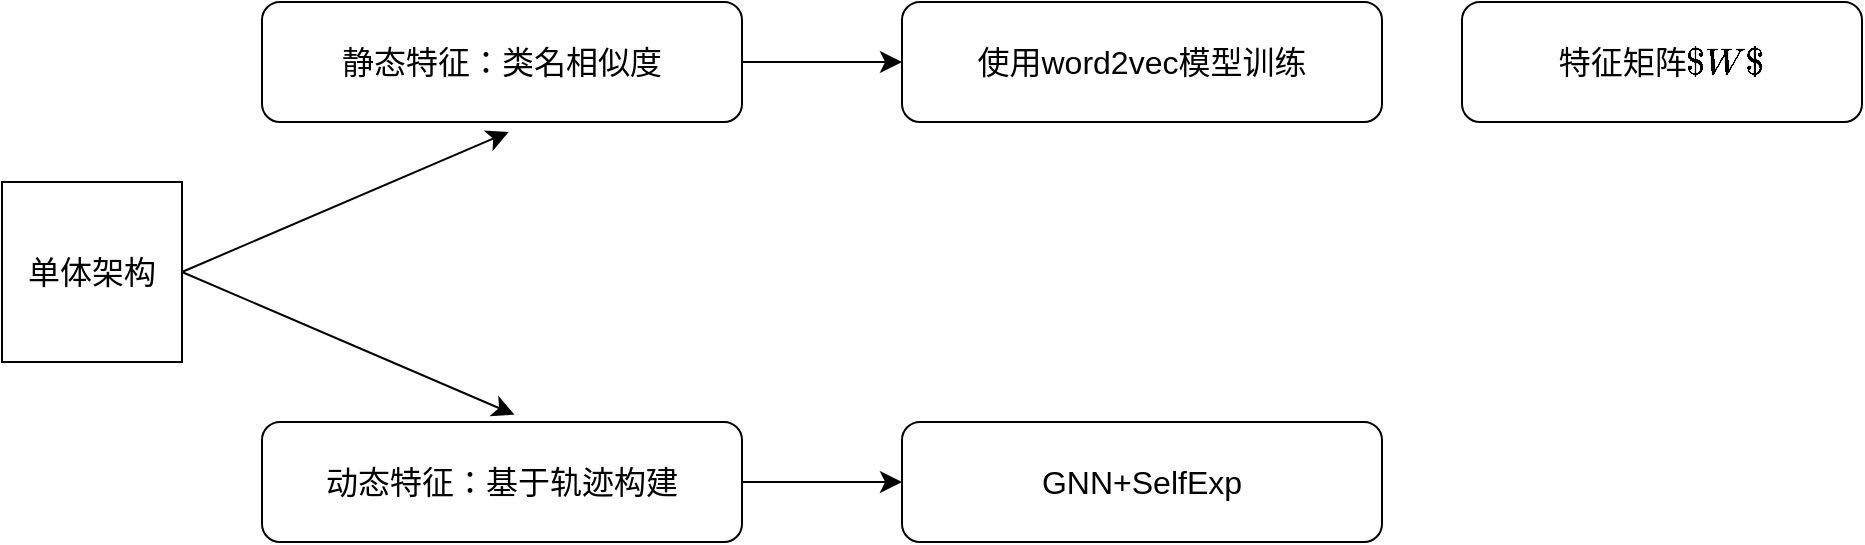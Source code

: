 <mxfile version="21.3.7" type="github">
  <diagram name="第 1 页" id="F_FN7IBZuOVjXzTydqT_">
    <mxGraphModel dx="2120" dy="1914" grid="1" gridSize="10" guides="1" tooltips="1" connect="1" arrows="1" fold="1" page="0" pageScale="1" pageWidth="4681" pageHeight="3300" math="0" shadow="0">
      <root>
        <mxCell id="0" />
        <mxCell id="1" parent="0" />
        <mxCell id="sz6CsE-mwLUf9pzoD_eq-1" value="单体架构" style="whiteSpace=wrap;html=1;aspect=fixed;fontSize=16;" vertex="1" parent="1">
          <mxGeometry x="-570" y="-740" width="90" height="90" as="geometry" />
        </mxCell>
        <mxCell id="sz6CsE-mwLUf9pzoD_eq-2" value="静态特征：类名相似度" style="rounded=1;whiteSpace=wrap;html=1;fontSize=16;" vertex="1" parent="1">
          <mxGeometry x="-440" y="-830" width="240" height="60" as="geometry" />
        </mxCell>
        <mxCell id="sz6CsE-mwLUf9pzoD_eq-3" value="动态特征：基于轨迹构建" style="rounded=1;whiteSpace=wrap;html=1;fontSize=16;" vertex="1" parent="1">
          <mxGeometry x="-440" y="-620" width="240" height="60" as="geometry" />
        </mxCell>
        <mxCell id="sz6CsE-mwLUf9pzoD_eq-4" value="使用word2vec模型训练" style="rounded=1;whiteSpace=wrap;html=1;fontSize=16;" vertex="1" parent="1">
          <mxGeometry x="-120" y="-830" width="240" height="60" as="geometry" />
        </mxCell>
        <mxCell id="sz6CsE-mwLUf9pzoD_eq-5" value="GNN+SelfExp" style="rounded=1;whiteSpace=wrap;html=1;fontSize=16;" vertex="1" parent="1">
          <mxGeometry x="-120" y="-620" width="240" height="60" as="geometry" />
        </mxCell>
        <mxCell id="sz6CsE-mwLUf9pzoD_eq-6" value="" style="endArrow=classic;html=1;rounded=0;fontSize=12;startSize=8;endSize=8;curved=1;exitX=1;exitY=0.5;exitDx=0;exitDy=0;entryX=0.514;entryY=1.083;entryDx=0;entryDy=0;entryPerimeter=0;" edge="1" parent="1" source="sz6CsE-mwLUf9pzoD_eq-1" target="sz6CsE-mwLUf9pzoD_eq-2">
          <mxGeometry width="50" height="50" relative="1" as="geometry">
            <mxPoint x="-230" y="-560" as="sourcePoint" />
            <mxPoint x="-180" y="-610" as="targetPoint" />
          </mxGeometry>
        </mxCell>
        <mxCell id="sz6CsE-mwLUf9pzoD_eq-7" value="" style="endArrow=classic;html=1;rounded=0;fontSize=12;startSize=8;endSize=8;curved=1;exitX=1;exitY=0.5;exitDx=0;exitDy=0;entryX=0.526;entryY=-0.061;entryDx=0;entryDy=0;entryPerimeter=0;" edge="1" parent="1" source="sz6CsE-mwLUf9pzoD_eq-1" target="sz6CsE-mwLUf9pzoD_eq-3">
          <mxGeometry width="50" height="50" relative="1" as="geometry">
            <mxPoint x="-270" y="-660" as="sourcePoint" />
            <mxPoint x="-220" y="-710" as="targetPoint" />
          </mxGeometry>
        </mxCell>
        <mxCell id="sz6CsE-mwLUf9pzoD_eq-8" value="" style="endArrow=classic;html=1;rounded=0;fontSize=12;startSize=8;endSize=8;curved=1;exitX=1;exitY=0.5;exitDx=0;exitDy=0;entryX=0;entryY=0.5;entryDx=0;entryDy=0;" edge="1" parent="1" source="sz6CsE-mwLUf9pzoD_eq-2" target="sz6CsE-mwLUf9pzoD_eq-4">
          <mxGeometry width="50" height="50" relative="1" as="geometry">
            <mxPoint x="-230" y="-560" as="sourcePoint" />
            <mxPoint x="-180" y="-610" as="targetPoint" />
          </mxGeometry>
        </mxCell>
        <mxCell id="sz6CsE-mwLUf9pzoD_eq-10" value="" style="endArrow=classic;html=1;rounded=0;fontSize=12;startSize=8;endSize=8;curved=1;exitX=1;exitY=0.5;exitDx=0;exitDy=0;entryX=0;entryY=0.5;entryDx=0;entryDy=0;" edge="1" parent="1" source="sz6CsE-mwLUf9pzoD_eq-3" target="sz6CsE-mwLUf9pzoD_eq-5">
          <mxGeometry width="50" height="50" relative="1" as="geometry">
            <mxPoint x="-190" y="-790" as="sourcePoint" />
            <mxPoint x="-70" y="-790" as="targetPoint" />
          </mxGeometry>
        </mxCell>
        <mxCell id="sz6CsE-mwLUf9pzoD_eq-11" value="特征矩阵`$W$`" style="rounded=1;whiteSpace=wrap;html=1;fontSize=16;" vertex="1" parent="1">
          <mxGeometry x="160" y="-830" width="200" height="60" as="geometry" />
        </mxCell>
      </root>
    </mxGraphModel>
  </diagram>
</mxfile>
